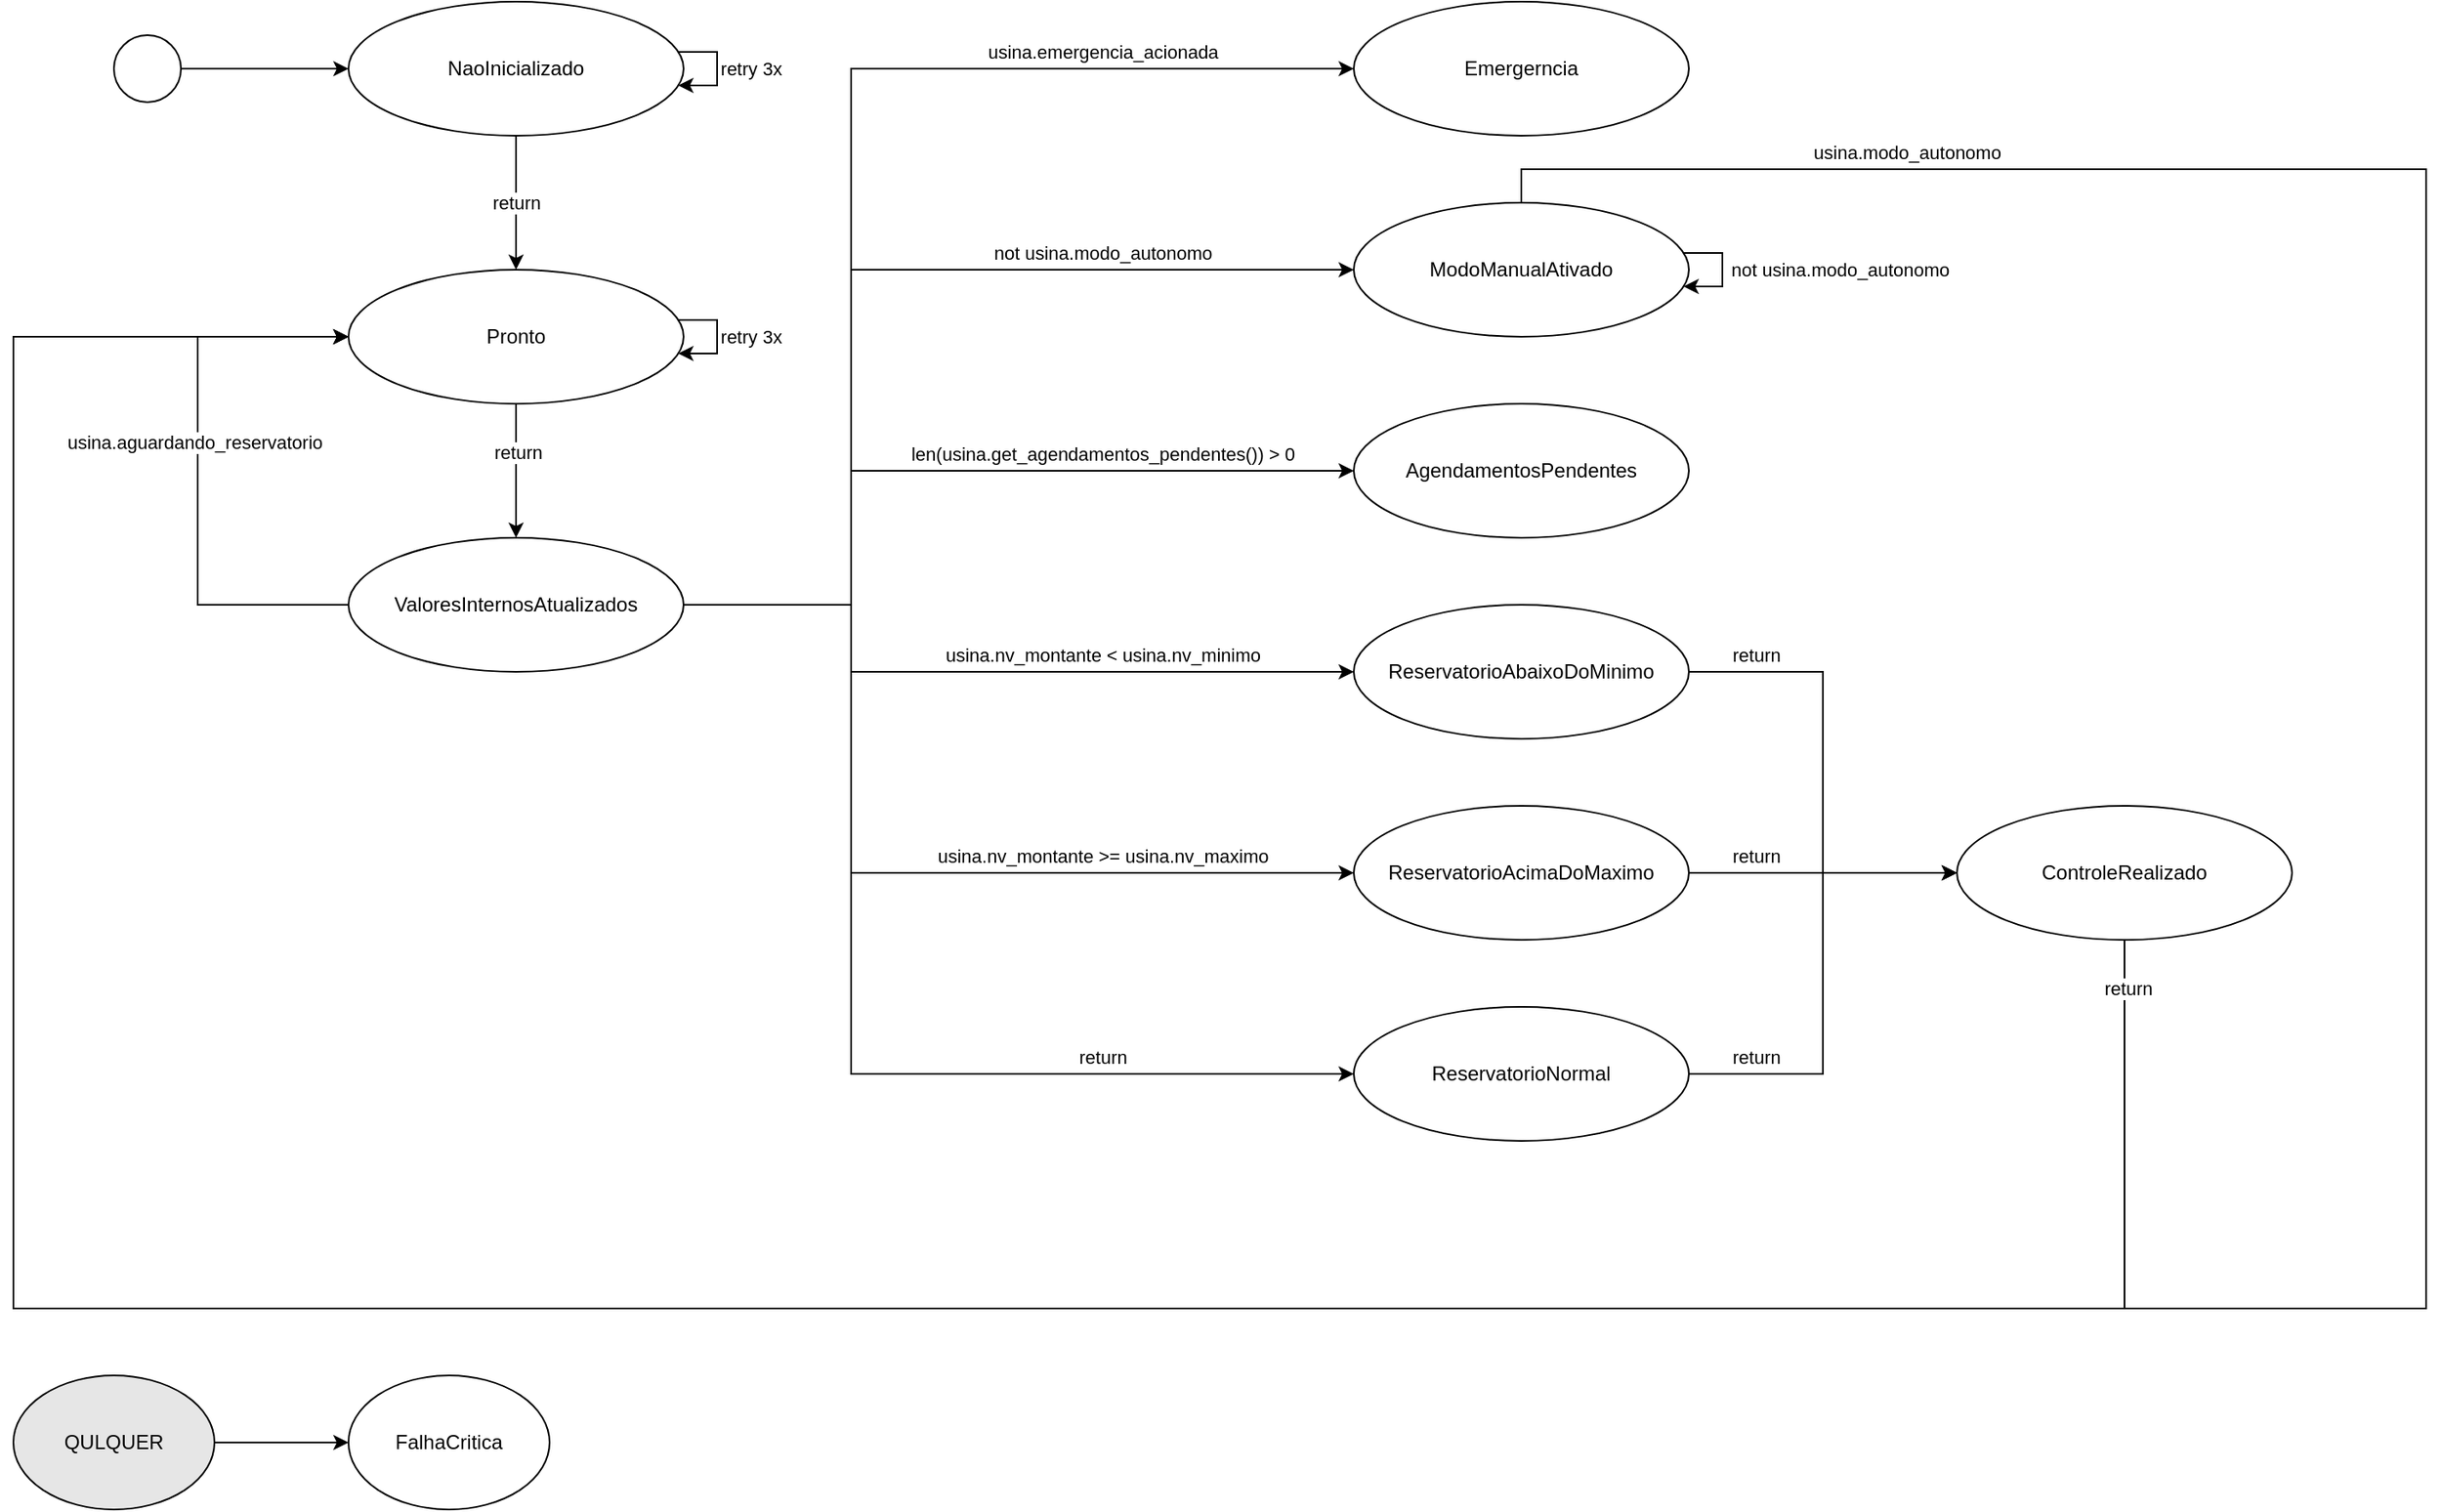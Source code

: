 <mxfile version="14.6.13" type="gitlab">
  <diagram id="Bb-7CyWQKnGSW4fo0WRX" name="Page-1">
    <mxGraphModel dx="2271" dy="1149" grid="1" gridSize="10" guides="1" tooltips="1" connect="1" arrows="1" fold="1" page="1" pageScale="1" pageWidth="850" pageHeight="1100" math="0" shadow="0">
      <root>
        <mxCell id="0" />
        <mxCell id="1" parent="0" />
        <mxCell id="UAlWiOWqDW9qNDY54Zee-6" value="" style="edgeStyle=orthogonalEdgeStyle;rounded=0;orthogonalLoop=1;jettySize=auto;html=1;" edge="1" parent="1" source="UAlWiOWqDW9qNDY54Zee-1" target="UAlWiOWqDW9qNDY54Zee-5">
          <mxGeometry relative="1" as="geometry" />
        </mxCell>
        <mxCell id="UAlWiOWqDW9qNDY54Zee-1" value="" style="ellipse;whiteSpace=wrap;html=1;" vertex="1" parent="1">
          <mxGeometry x="180" y="140" width="40" height="40" as="geometry" />
        </mxCell>
        <mxCell id="UAlWiOWqDW9qNDY54Zee-8" value="return" style="edgeStyle=orthogonalEdgeStyle;rounded=0;orthogonalLoop=1;jettySize=auto;html=1;" edge="1" parent="1" source="UAlWiOWqDW9qNDY54Zee-5" target="UAlWiOWqDW9qNDY54Zee-7">
          <mxGeometry relative="1" as="geometry" />
        </mxCell>
        <mxCell id="UAlWiOWqDW9qNDY54Zee-5" value="NaoInicializado" style="ellipse;whiteSpace=wrap;html=1;" vertex="1" parent="1">
          <mxGeometry x="320" y="120" width="200" height="80" as="geometry" />
        </mxCell>
        <mxCell id="UAlWiOWqDW9qNDY54Zee-23" style="edgeStyle=orthogonalEdgeStyle;rounded=0;orthogonalLoop=1;jettySize=auto;html=1;" edge="1" parent="1" source="UAlWiOWqDW9qNDY54Zee-7" target="UAlWiOWqDW9qNDY54Zee-11">
          <mxGeometry relative="1" as="geometry" />
        </mxCell>
        <mxCell id="UAlWiOWqDW9qNDY54Zee-31" value="return" style="edgeLabel;html=1;align=center;verticalAlign=middle;resizable=0;points=[];" vertex="1" connectable="0" parent="UAlWiOWqDW9qNDY54Zee-23">
          <mxGeometry x="-0.275" y="1" relative="1" as="geometry">
            <mxPoint as="offset" />
          </mxGeometry>
        </mxCell>
        <mxCell id="UAlWiOWqDW9qNDY54Zee-7" value="Pronto" style="ellipse;whiteSpace=wrap;html=1;" vertex="1" parent="1">
          <mxGeometry x="320" y="280" width="200" height="80" as="geometry" />
        </mxCell>
        <mxCell id="UAlWiOWqDW9qNDY54Zee-9" value="FalhaCritica" style="ellipse;whiteSpace=wrap;html=1;" vertex="1" parent="1">
          <mxGeometry x="320" y="940" width="120" height="80" as="geometry" />
        </mxCell>
        <mxCell id="UAlWiOWqDW9qNDY54Zee-29" style="edgeStyle=orthogonalEdgeStyle;rounded=0;orthogonalLoop=1;jettySize=auto;html=1;exitX=0;exitY=0.5;exitDx=0;exitDy=0;entryX=0;entryY=0.5;entryDx=0;entryDy=0;" edge="1" parent="1" source="UAlWiOWqDW9qNDY54Zee-11" target="UAlWiOWqDW9qNDY54Zee-7">
          <mxGeometry relative="1" as="geometry">
            <Array as="points">
              <mxPoint x="230" y="480" />
              <mxPoint x="230" y="320" />
            </Array>
          </mxGeometry>
        </mxCell>
        <mxCell id="UAlWiOWqDW9qNDY54Zee-30" value="usina.aguardando_reservatorio" style="edgeLabel;html=1;align=center;verticalAlign=middle;resizable=0;points=[];" vertex="1" connectable="0" parent="UAlWiOWqDW9qNDY54Zee-29">
          <mxGeometry x="0.1" y="2" relative="1" as="geometry">
            <mxPoint as="offset" />
          </mxGeometry>
        </mxCell>
        <mxCell id="UAlWiOWqDW9qNDY54Zee-33" value="usina.emergencia_acionada" style="edgeStyle=orthogonalEdgeStyle;rounded=0;orthogonalLoop=1;jettySize=auto;html=1;entryX=0;entryY=0.5;entryDx=0;entryDy=0;" edge="1" parent="1" source="UAlWiOWqDW9qNDY54Zee-11" target="UAlWiOWqDW9qNDY54Zee-13">
          <mxGeometry x="0.583" y="10" relative="1" as="geometry">
            <Array as="points">
              <mxPoint x="620" y="480" />
              <mxPoint x="620" y="160" />
            </Array>
            <mxPoint as="offset" />
          </mxGeometry>
        </mxCell>
        <mxCell id="UAlWiOWqDW9qNDY54Zee-34" value="not usina.modo_autonomo" style="edgeStyle=orthogonalEdgeStyle;rounded=0;orthogonalLoop=1;jettySize=auto;html=1;exitX=1;exitY=0.5;exitDx=0;exitDy=0;entryX=0;entryY=0.5;entryDx=0;entryDy=0;" edge="1" parent="1" source="UAlWiOWqDW9qNDY54Zee-11" target="UAlWiOWqDW9qNDY54Zee-17">
          <mxGeometry x="0.5" y="10" relative="1" as="geometry">
            <Array as="points">
              <mxPoint x="620" y="480" />
              <mxPoint x="620" y="280" />
            </Array>
            <mxPoint as="offset" />
          </mxGeometry>
        </mxCell>
        <mxCell id="UAlWiOWqDW9qNDY54Zee-35" value="len(usina.get_agendamentos_pendentes()) &amp;gt; 0" style="edgeStyle=orthogonalEdgeStyle;rounded=0;orthogonalLoop=1;jettySize=auto;html=1;entryX=0;entryY=0.5;entryDx=0;entryDy=0;" edge="1" parent="1" source="UAlWiOWqDW9qNDY54Zee-11" target="UAlWiOWqDW9qNDY54Zee-18">
          <mxGeometry x="0.375" y="10" relative="1" as="geometry">
            <Array as="points">
              <mxPoint x="620" y="480" />
              <mxPoint x="620" y="400" />
            </Array>
            <mxPoint as="offset" />
          </mxGeometry>
        </mxCell>
        <mxCell id="UAlWiOWqDW9qNDY54Zee-36" style="edgeStyle=orthogonalEdgeStyle;rounded=0;orthogonalLoop=1;jettySize=auto;html=1;entryX=0;entryY=0.5;entryDx=0;entryDy=0;" edge="1" parent="1" source="UAlWiOWqDW9qNDY54Zee-11" target="UAlWiOWqDW9qNDY54Zee-19">
          <mxGeometry relative="1" as="geometry">
            <Array as="points">
              <mxPoint x="620" y="480" />
              <mxPoint x="620" y="520" />
            </Array>
          </mxGeometry>
        </mxCell>
        <mxCell id="UAlWiOWqDW9qNDY54Zee-39" value="usina.nv_montante &amp;lt; usina.nv_minimo" style="edgeLabel;html=1;align=center;verticalAlign=middle;resizable=0;points=[];" vertex="1" connectable="0" parent="UAlWiOWqDW9qNDY54Zee-36">
          <mxGeometry x="0.468" y="2" relative="1" as="geometry">
            <mxPoint x="-33" y="-8" as="offset" />
          </mxGeometry>
        </mxCell>
        <mxCell id="UAlWiOWqDW9qNDY54Zee-37" style="edgeStyle=orthogonalEdgeStyle;rounded=0;orthogonalLoop=1;jettySize=auto;html=1;entryX=0;entryY=0.5;entryDx=0;entryDy=0;" edge="1" parent="1" source="UAlWiOWqDW9qNDY54Zee-11" target="UAlWiOWqDW9qNDY54Zee-20">
          <mxGeometry relative="1" as="geometry">
            <Array as="points">
              <mxPoint x="620" y="480" />
              <mxPoint x="620" y="640" />
            </Array>
          </mxGeometry>
        </mxCell>
        <mxCell id="UAlWiOWqDW9qNDY54Zee-40" value="usina.nv_montante &amp;gt;= usina.nv_maximo" style="edgeLabel;html=1;align=center;verticalAlign=middle;resizable=0;points=[];" vertex="1" connectable="0" parent="UAlWiOWqDW9qNDY54Zee-37">
          <mxGeometry x="0.3" y="-3" relative="1" as="geometry">
            <mxPoint x="46" y="-13" as="offset" />
          </mxGeometry>
        </mxCell>
        <mxCell id="UAlWiOWqDW9qNDY54Zee-38" value="return" style="edgeStyle=orthogonalEdgeStyle;rounded=0;orthogonalLoop=1;jettySize=auto;html=1;" edge="1" parent="1" source="UAlWiOWqDW9qNDY54Zee-11" target="UAlWiOWqDW9qNDY54Zee-21">
          <mxGeometry x="0.559" y="10" relative="1" as="geometry">
            <Array as="points">
              <mxPoint x="620" y="480" />
              <mxPoint x="620" y="760" />
            </Array>
            <mxPoint as="offset" />
          </mxGeometry>
        </mxCell>
        <mxCell id="UAlWiOWqDW9qNDY54Zee-11" value="ValoresInternosAtualizados" style="ellipse;whiteSpace=wrap;html=1;" vertex="1" parent="1">
          <mxGeometry x="320" y="440" width="200" height="80" as="geometry" />
        </mxCell>
        <mxCell id="UAlWiOWqDW9qNDY54Zee-13" value="Emergerncia" style="ellipse;whiteSpace=wrap;html=1;" vertex="1" parent="1">
          <mxGeometry x="920" y="120" width="200" height="80" as="geometry" />
        </mxCell>
        <mxCell id="UAlWiOWqDW9qNDY54Zee-49" style="edgeStyle=orthogonalEdgeStyle;rounded=0;orthogonalLoop=1;jettySize=auto;html=1;" edge="1" parent="1" target="UAlWiOWqDW9qNDY54Zee-7">
          <mxGeometry relative="1" as="geometry">
            <mxPoint x="1020" y="240" as="sourcePoint" />
            <Array as="points">
              <mxPoint x="1020" y="220" />
              <mxPoint x="1560" y="220" />
              <mxPoint x="1560" y="900" />
              <mxPoint x="120" y="900" />
              <mxPoint x="120" y="320" />
            </Array>
          </mxGeometry>
        </mxCell>
        <mxCell id="UAlWiOWqDW9qNDY54Zee-52" value="usina.modo_autonomo" style="edgeLabel;html=1;align=center;verticalAlign=middle;resizable=0;points=[];" vertex="1" connectable="0" parent="UAlWiOWqDW9qNDY54Zee-49">
          <mxGeometry x="-0.862" y="-1" relative="1" as="geometry">
            <mxPoint x="11" y="-11" as="offset" />
          </mxGeometry>
        </mxCell>
        <mxCell id="UAlWiOWqDW9qNDY54Zee-17" value="ModoManualAtivado" style="ellipse;whiteSpace=wrap;html=1;" vertex="1" parent="1">
          <mxGeometry x="920" y="240" width="200" height="80" as="geometry" />
        </mxCell>
        <mxCell id="UAlWiOWqDW9qNDY54Zee-18" value="AgendamentosPendentes" style="ellipse;whiteSpace=wrap;html=1;" vertex="1" parent="1">
          <mxGeometry x="920" y="360" width="200" height="80" as="geometry" />
        </mxCell>
        <mxCell id="UAlWiOWqDW9qNDY54Zee-43" value="return" style="edgeStyle=orthogonalEdgeStyle;rounded=0;orthogonalLoop=1;jettySize=auto;html=1;entryX=0;entryY=0.5;entryDx=0;entryDy=0;" edge="1" parent="1" source="UAlWiOWqDW9qNDY54Zee-19" target="UAlWiOWqDW9qNDY54Zee-22">
          <mxGeometry x="-0.714" y="10" relative="1" as="geometry">
            <mxPoint as="offset" />
          </mxGeometry>
        </mxCell>
        <mxCell id="UAlWiOWqDW9qNDY54Zee-19" value="ReservatorioAbaixoDoMinimo" style="ellipse;whiteSpace=wrap;html=1;" vertex="1" parent="1">
          <mxGeometry x="920" y="480" width="200" height="80" as="geometry" />
        </mxCell>
        <mxCell id="UAlWiOWqDW9qNDY54Zee-44" style="edgeStyle=orthogonalEdgeStyle;rounded=0;orthogonalLoop=1;jettySize=auto;html=1;" edge="1" parent="1" source="UAlWiOWqDW9qNDY54Zee-20" target="UAlWiOWqDW9qNDY54Zee-22">
          <mxGeometry relative="1" as="geometry" />
        </mxCell>
        <mxCell id="UAlWiOWqDW9qNDY54Zee-46" value="return" style="edgeLabel;html=1;align=center;verticalAlign=middle;resizable=0;points=[];" vertex="1" connectable="0" parent="UAlWiOWqDW9qNDY54Zee-44">
          <mxGeometry x="-0.388" relative="1" as="geometry">
            <mxPoint x="-9" y="-10" as="offset" />
          </mxGeometry>
        </mxCell>
        <mxCell id="UAlWiOWqDW9qNDY54Zee-20" value="ReservatorioAcimaDoMaximo" style="ellipse;whiteSpace=wrap;html=1;" vertex="1" parent="1">
          <mxGeometry x="920" y="600" width="200" height="80" as="geometry" />
        </mxCell>
        <mxCell id="UAlWiOWqDW9qNDY54Zee-45" value="return" style="edgeStyle=orthogonalEdgeStyle;rounded=0;orthogonalLoop=1;jettySize=auto;html=1;" edge="1" parent="1" source="UAlWiOWqDW9qNDY54Zee-21" target="UAlWiOWqDW9qNDY54Zee-22">
          <mxGeometry x="-0.714" y="10" relative="1" as="geometry">
            <Array as="points">
              <mxPoint x="1200" y="760" />
              <mxPoint x="1200" y="640" />
            </Array>
            <mxPoint as="offset" />
          </mxGeometry>
        </mxCell>
        <mxCell id="UAlWiOWqDW9qNDY54Zee-21" value="ReservatorioNormal" style="ellipse;whiteSpace=wrap;html=1;" vertex="1" parent="1">
          <mxGeometry x="920" y="720" width="200" height="80" as="geometry" />
        </mxCell>
        <mxCell id="UAlWiOWqDW9qNDY54Zee-47" style="edgeStyle=orthogonalEdgeStyle;rounded=0;orthogonalLoop=1;jettySize=auto;html=1;" edge="1" parent="1" source="UAlWiOWqDW9qNDY54Zee-22" target="UAlWiOWqDW9qNDY54Zee-7">
          <mxGeometry relative="1" as="geometry">
            <Array as="points">
              <mxPoint x="1380" y="900" />
              <mxPoint x="120" y="900" />
              <mxPoint x="120" y="320" />
            </Array>
          </mxGeometry>
        </mxCell>
        <mxCell id="UAlWiOWqDW9qNDY54Zee-53" value="return" style="edgeLabel;html=1;align=center;verticalAlign=middle;resizable=0;points=[];" vertex="1" connectable="0" parent="UAlWiOWqDW9qNDY54Zee-47">
          <mxGeometry x="-0.975" y="2" relative="1" as="geometry">
            <mxPoint as="offset" />
          </mxGeometry>
        </mxCell>
        <mxCell id="UAlWiOWqDW9qNDY54Zee-22" value="ControleRealizado" style="ellipse;whiteSpace=wrap;html=1;" vertex="1" parent="1">
          <mxGeometry x="1280" y="600" width="200" height="80" as="geometry" />
        </mxCell>
        <mxCell id="UAlWiOWqDW9qNDY54Zee-26" value="retry 3x" style="edgeStyle=orthogonalEdgeStyle;rounded=0;orthogonalLoop=1;jettySize=auto;html=1;" edge="1" parent="1" source="UAlWiOWqDW9qNDY54Zee-7" target="UAlWiOWqDW9qNDY54Zee-7">
          <mxGeometry y="20" relative="1" as="geometry">
            <mxPoint as="offset" />
          </mxGeometry>
        </mxCell>
        <mxCell id="UAlWiOWqDW9qNDY54Zee-32" value="retry 3x" style="edgeStyle=orthogonalEdgeStyle;rounded=0;orthogonalLoop=1;jettySize=auto;html=1;" edge="1" parent="1" source="UAlWiOWqDW9qNDY54Zee-5" target="UAlWiOWqDW9qNDY54Zee-5">
          <mxGeometry y="20" relative="1" as="geometry">
            <mxPoint as="offset" />
          </mxGeometry>
        </mxCell>
        <mxCell id="UAlWiOWqDW9qNDY54Zee-48" value="not usina.modo_autonomo" style="edgeStyle=orthogonalEdgeStyle;rounded=0;orthogonalLoop=1;jettySize=auto;html=1;" edge="1" parent="1" source="UAlWiOWqDW9qNDY54Zee-17" target="UAlWiOWqDW9qNDY54Zee-17">
          <mxGeometry y="70" relative="1" as="geometry">
            <mxPoint as="offset" />
          </mxGeometry>
        </mxCell>
        <mxCell id="UAlWiOWqDW9qNDY54Zee-51" style="edgeStyle=orthogonalEdgeStyle;rounded=0;orthogonalLoop=1;jettySize=auto;html=1;" edge="1" parent="1" source="UAlWiOWqDW9qNDY54Zee-50" target="UAlWiOWqDW9qNDY54Zee-9">
          <mxGeometry relative="1" as="geometry" />
        </mxCell>
        <mxCell id="UAlWiOWqDW9qNDY54Zee-50" value="QULQUER" style="ellipse;whiteSpace=wrap;html=1;fillColor=#E6E6E6;" vertex="1" parent="1">
          <mxGeometry x="120" y="940" width="120" height="80" as="geometry" />
        </mxCell>
      </root>
    </mxGraphModel>
  </diagram>
</mxfile>
